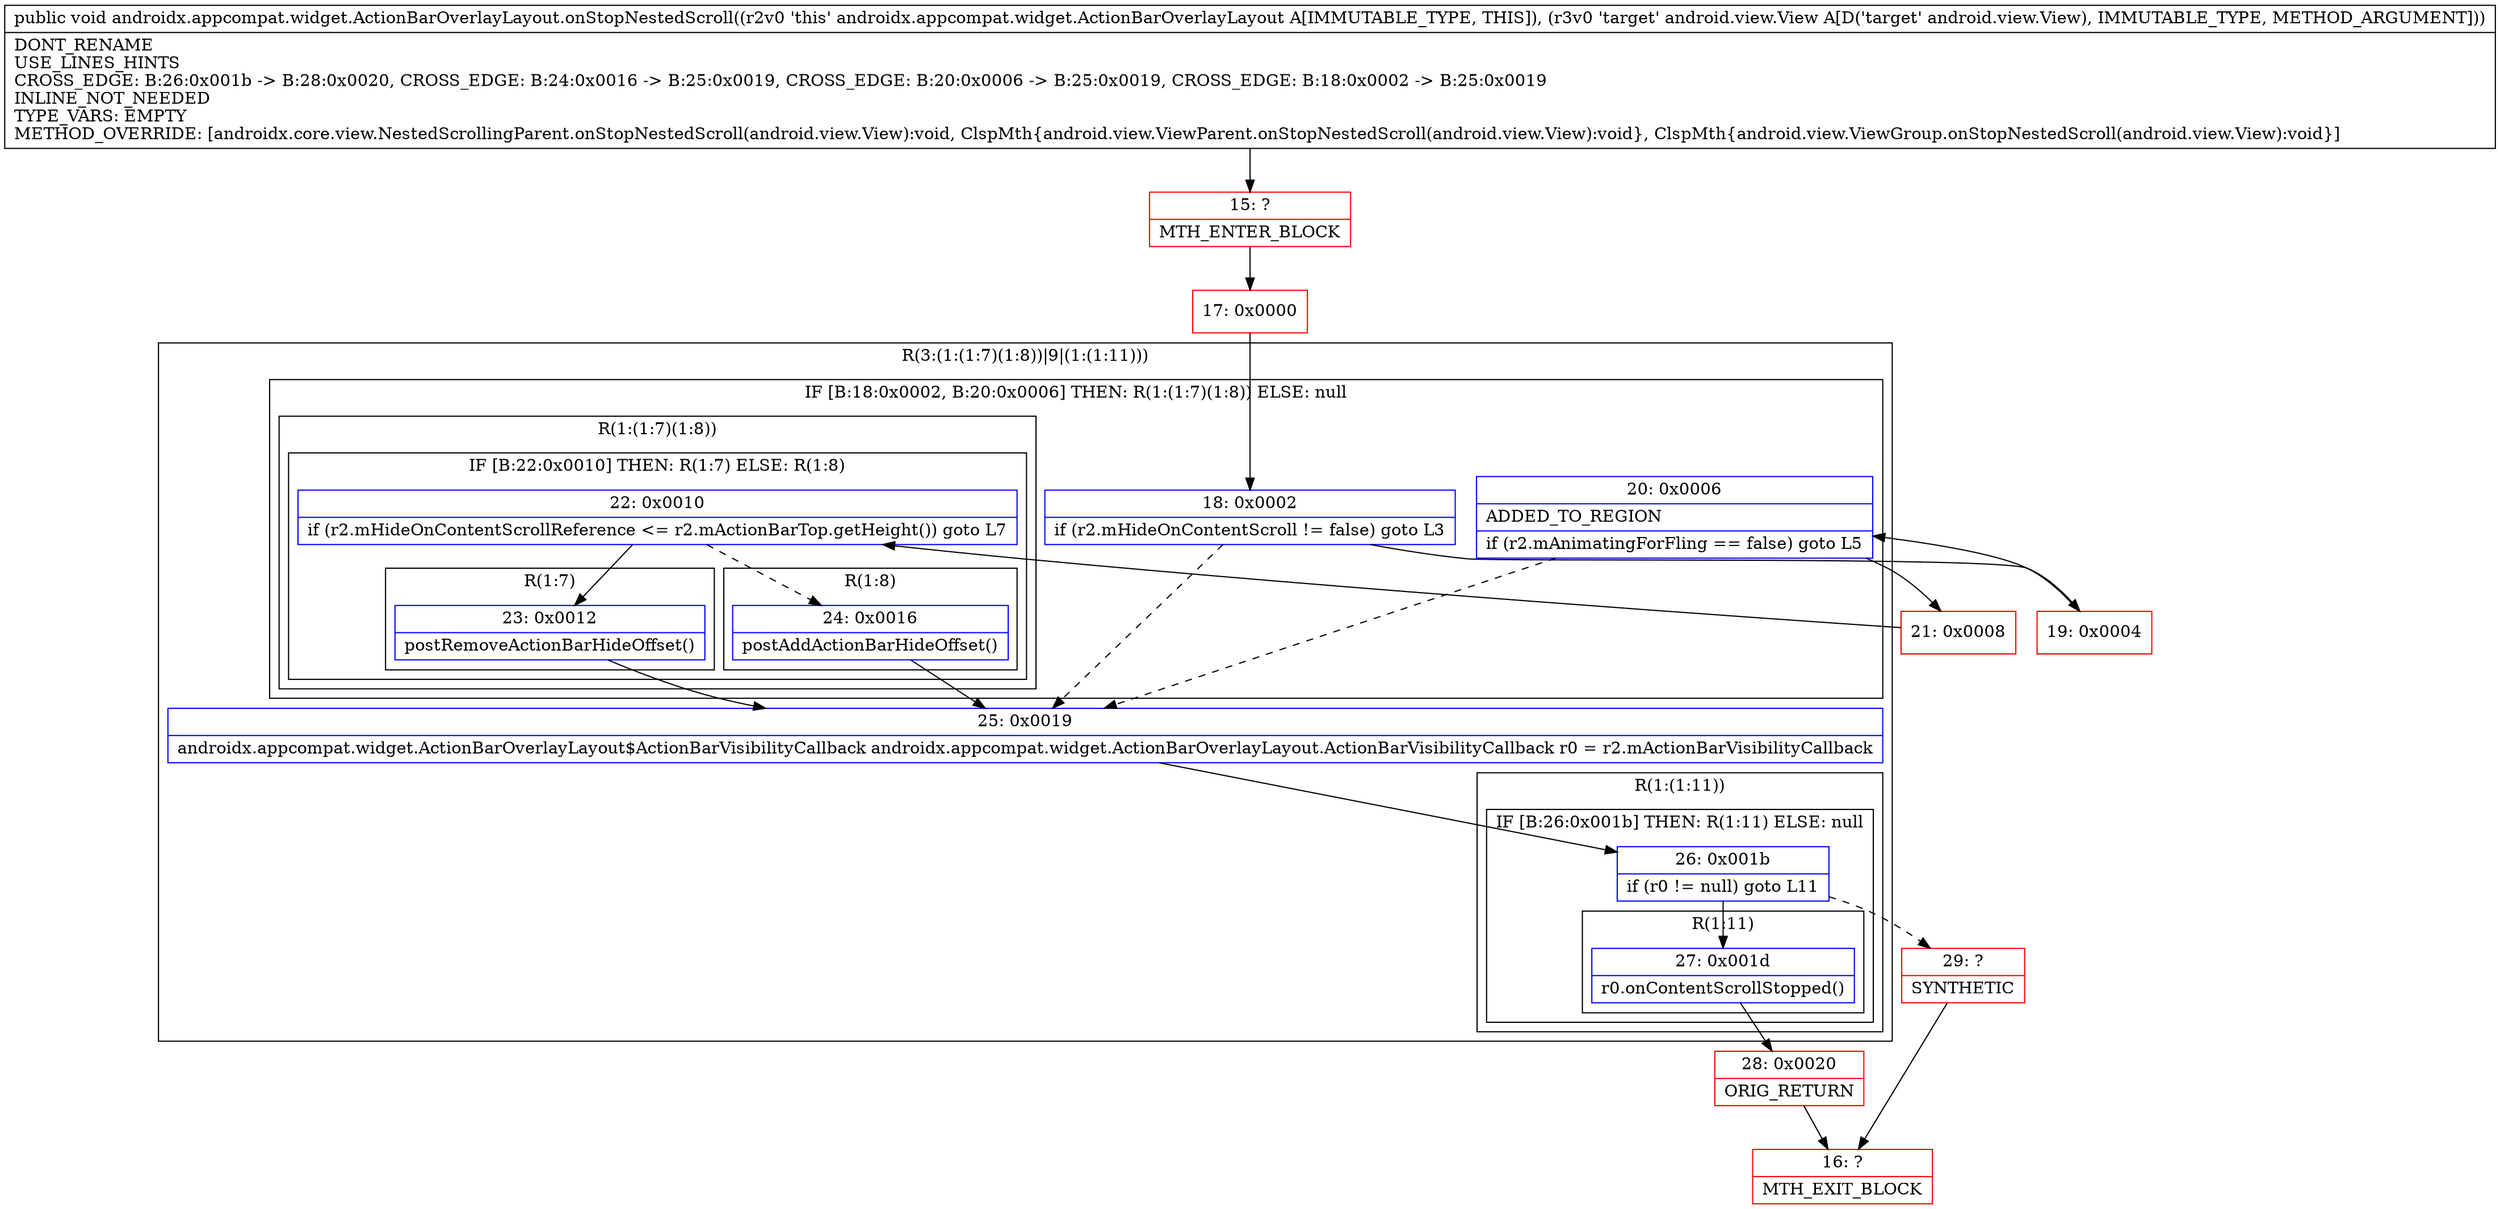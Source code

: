 digraph "CFG forandroidx.appcompat.widget.ActionBarOverlayLayout.onStopNestedScroll(Landroid\/view\/View;)V" {
subgraph cluster_Region_74462952 {
label = "R(3:(1:(1:7)(1:8))|9|(1:(1:11)))";
node [shape=record,color=blue];
subgraph cluster_IfRegion_472221759 {
label = "IF [B:18:0x0002, B:20:0x0006] THEN: R(1:(1:7)(1:8)) ELSE: null";
node [shape=record,color=blue];
Node_18 [shape=record,label="{18\:\ 0x0002|if (r2.mHideOnContentScroll != false) goto L3\l}"];
Node_20 [shape=record,label="{20\:\ 0x0006|ADDED_TO_REGION\l|if (r2.mAnimatingForFling == false) goto L5\l}"];
subgraph cluster_Region_738458591 {
label = "R(1:(1:7)(1:8))";
node [shape=record,color=blue];
subgraph cluster_IfRegion_381737463 {
label = "IF [B:22:0x0010] THEN: R(1:7) ELSE: R(1:8)";
node [shape=record,color=blue];
Node_22 [shape=record,label="{22\:\ 0x0010|if (r2.mHideOnContentScrollReference \<= r2.mActionBarTop.getHeight()) goto L7\l}"];
subgraph cluster_Region_1059579531 {
label = "R(1:7)";
node [shape=record,color=blue];
Node_23 [shape=record,label="{23\:\ 0x0012|postRemoveActionBarHideOffset()\l}"];
}
subgraph cluster_Region_259253536 {
label = "R(1:8)";
node [shape=record,color=blue];
Node_24 [shape=record,label="{24\:\ 0x0016|postAddActionBarHideOffset()\l}"];
}
}
}
}
Node_25 [shape=record,label="{25\:\ 0x0019|androidx.appcompat.widget.ActionBarOverlayLayout$ActionBarVisibilityCallback androidx.appcompat.widget.ActionBarOverlayLayout.ActionBarVisibilityCallback r0 = r2.mActionBarVisibilityCallback\l}"];
subgraph cluster_Region_1016932882 {
label = "R(1:(1:11))";
node [shape=record,color=blue];
subgraph cluster_IfRegion_195399167 {
label = "IF [B:26:0x001b] THEN: R(1:11) ELSE: null";
node [shape=record,color=blue];
Node_26 [shape=record,label="{26\:\ 0x001b|if (r0 != null) goto L11\l}"];
subgraph cluster_Region_1446842397 {
label = "R(1:11)";
node [shape=record,color=blue];
Node_27 [shape=record,label="{27\:\ 0x001d|r0.onContentScrollStopped()\l}"];
}
}
}
}
Node_15 [shape=record,color=red,label="{15\:\ ?|MTH_ENTER_BLOCK\l}"];
Node_17 [shape=record,color=red,label="{17\:\ 0x0000}"];
Node_19 [shape=record,color=red,label="{19\:\ 0x0004}"];
Node_21 [shape=record,color=red,label="{21\:\ 0x0008}"];
Node_28 [shape=record,color=red,label="{28\:\ 0x0020|ORIG_RETURN\l}"];
Node_16 [shape=record,color=red,label="{16\:\ ?|MTH_EXIT_BLOCK\l}"];
Node_29 [shape=record,color=red,label="{29\:\ ?|SYNTHETIC\l}"];
MethodNode[shape=record,label="{public void androidx.appcompat.widget.ActionBarOverlayLayout.onStopNestedScroll((r2v0 'this' androidx.appcompat.widget.ActionBarOverlayLayout A[IMMUTABLE_TYPE, THIS]), (r3v0 'target' android.view.View A[D('target' android.view.View), IMMUTABLE_TYPE, METHOD_ARGUMENT]))  | DONT_RENAME\lUSE_LINES_HINTS\lCROSS_EDGE: B:26:0x001b \-\> B:28:0x0020, CROSS_EDGE: B:24:0x0016 \-\> B:25:0x0019, CROSS_EDGE: B:20:0x0006 \-\> B:25:0x0019, CROSS_EDGE: B:18:0x0002 \-\> B:25:0x0019\lINLINE_NOT_NEEDED\lTYPE_VARS: EMPTY\lMETHOD_OVERRIDE: [androidx.core.view.NestedScrollingParent.onStopNestedScroll(android.view.View):void, ClspMth\{android.view.ViewParent.onStopNestedScroll(android.view.View):void\}, ClspMth\{android.view.ViewGroup.onStopNestedScroll(android.view.View):void\}]\l}"];
MethodNode -> Node_15;Node_18 -> Node_19;
Node_18 -> Node_25[style=dashed];
Node_20 -> Node_21;
Node_20 -> Node_25[style=dashed];
Node_22 -> Node_23;
Node_22 -> Node_24[style=dashed];
Node_23 -> Node_25;
Node_24 -> Node_25;
Node_25 -> Node_26;
Node_26 -> Node_27;
Node_26 -> Node_29[style=dashed];
Node_27 -> Node_28;
Node_15 -> Node_17;
Node_17 -> Node_18;
Node_19 -> Node_20;
Node_21 -> Node_22;
Node_28 -> Node_16;
Node_29 -> Node_16;
}

